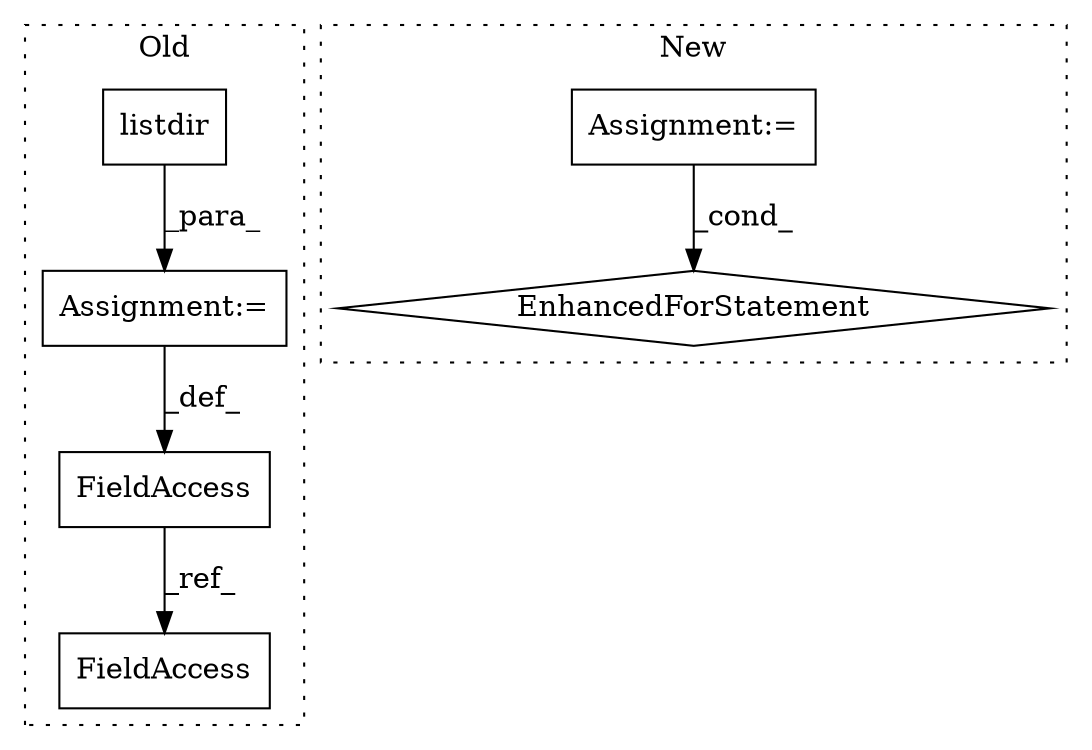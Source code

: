 digraph G {
subgraph cluster0 {
1 [label="listdir" a="32" s="2263,2313" l="8,1" shape="box"];
4 [label="Assignment:=" a="7" s="2250" l="73" shape="box"];
5 [label="FieldAccess" a="22" s="2109" l="16" shape="box"];
6 [label="FieldAccess" a="22" s="2363" l="16" shape="box"];
label = "Old";
style="dotted";
}
subgraph cluster1 {
2 [label="EnhancedForStatement" a="70" s="8167,8337" l="88,2" shape="diamond"];
3 [label="Assignment:=" a="7" s="8167,8337" l="88,2" shape="box"];
label = "New";
style="dotted";
}
1 -> 4 [label="_para_"];
3 -> 2 [label="_cond_"];
4 -> 5 [label="_def_"];
5 -> 6 [label="_ref_"];
}